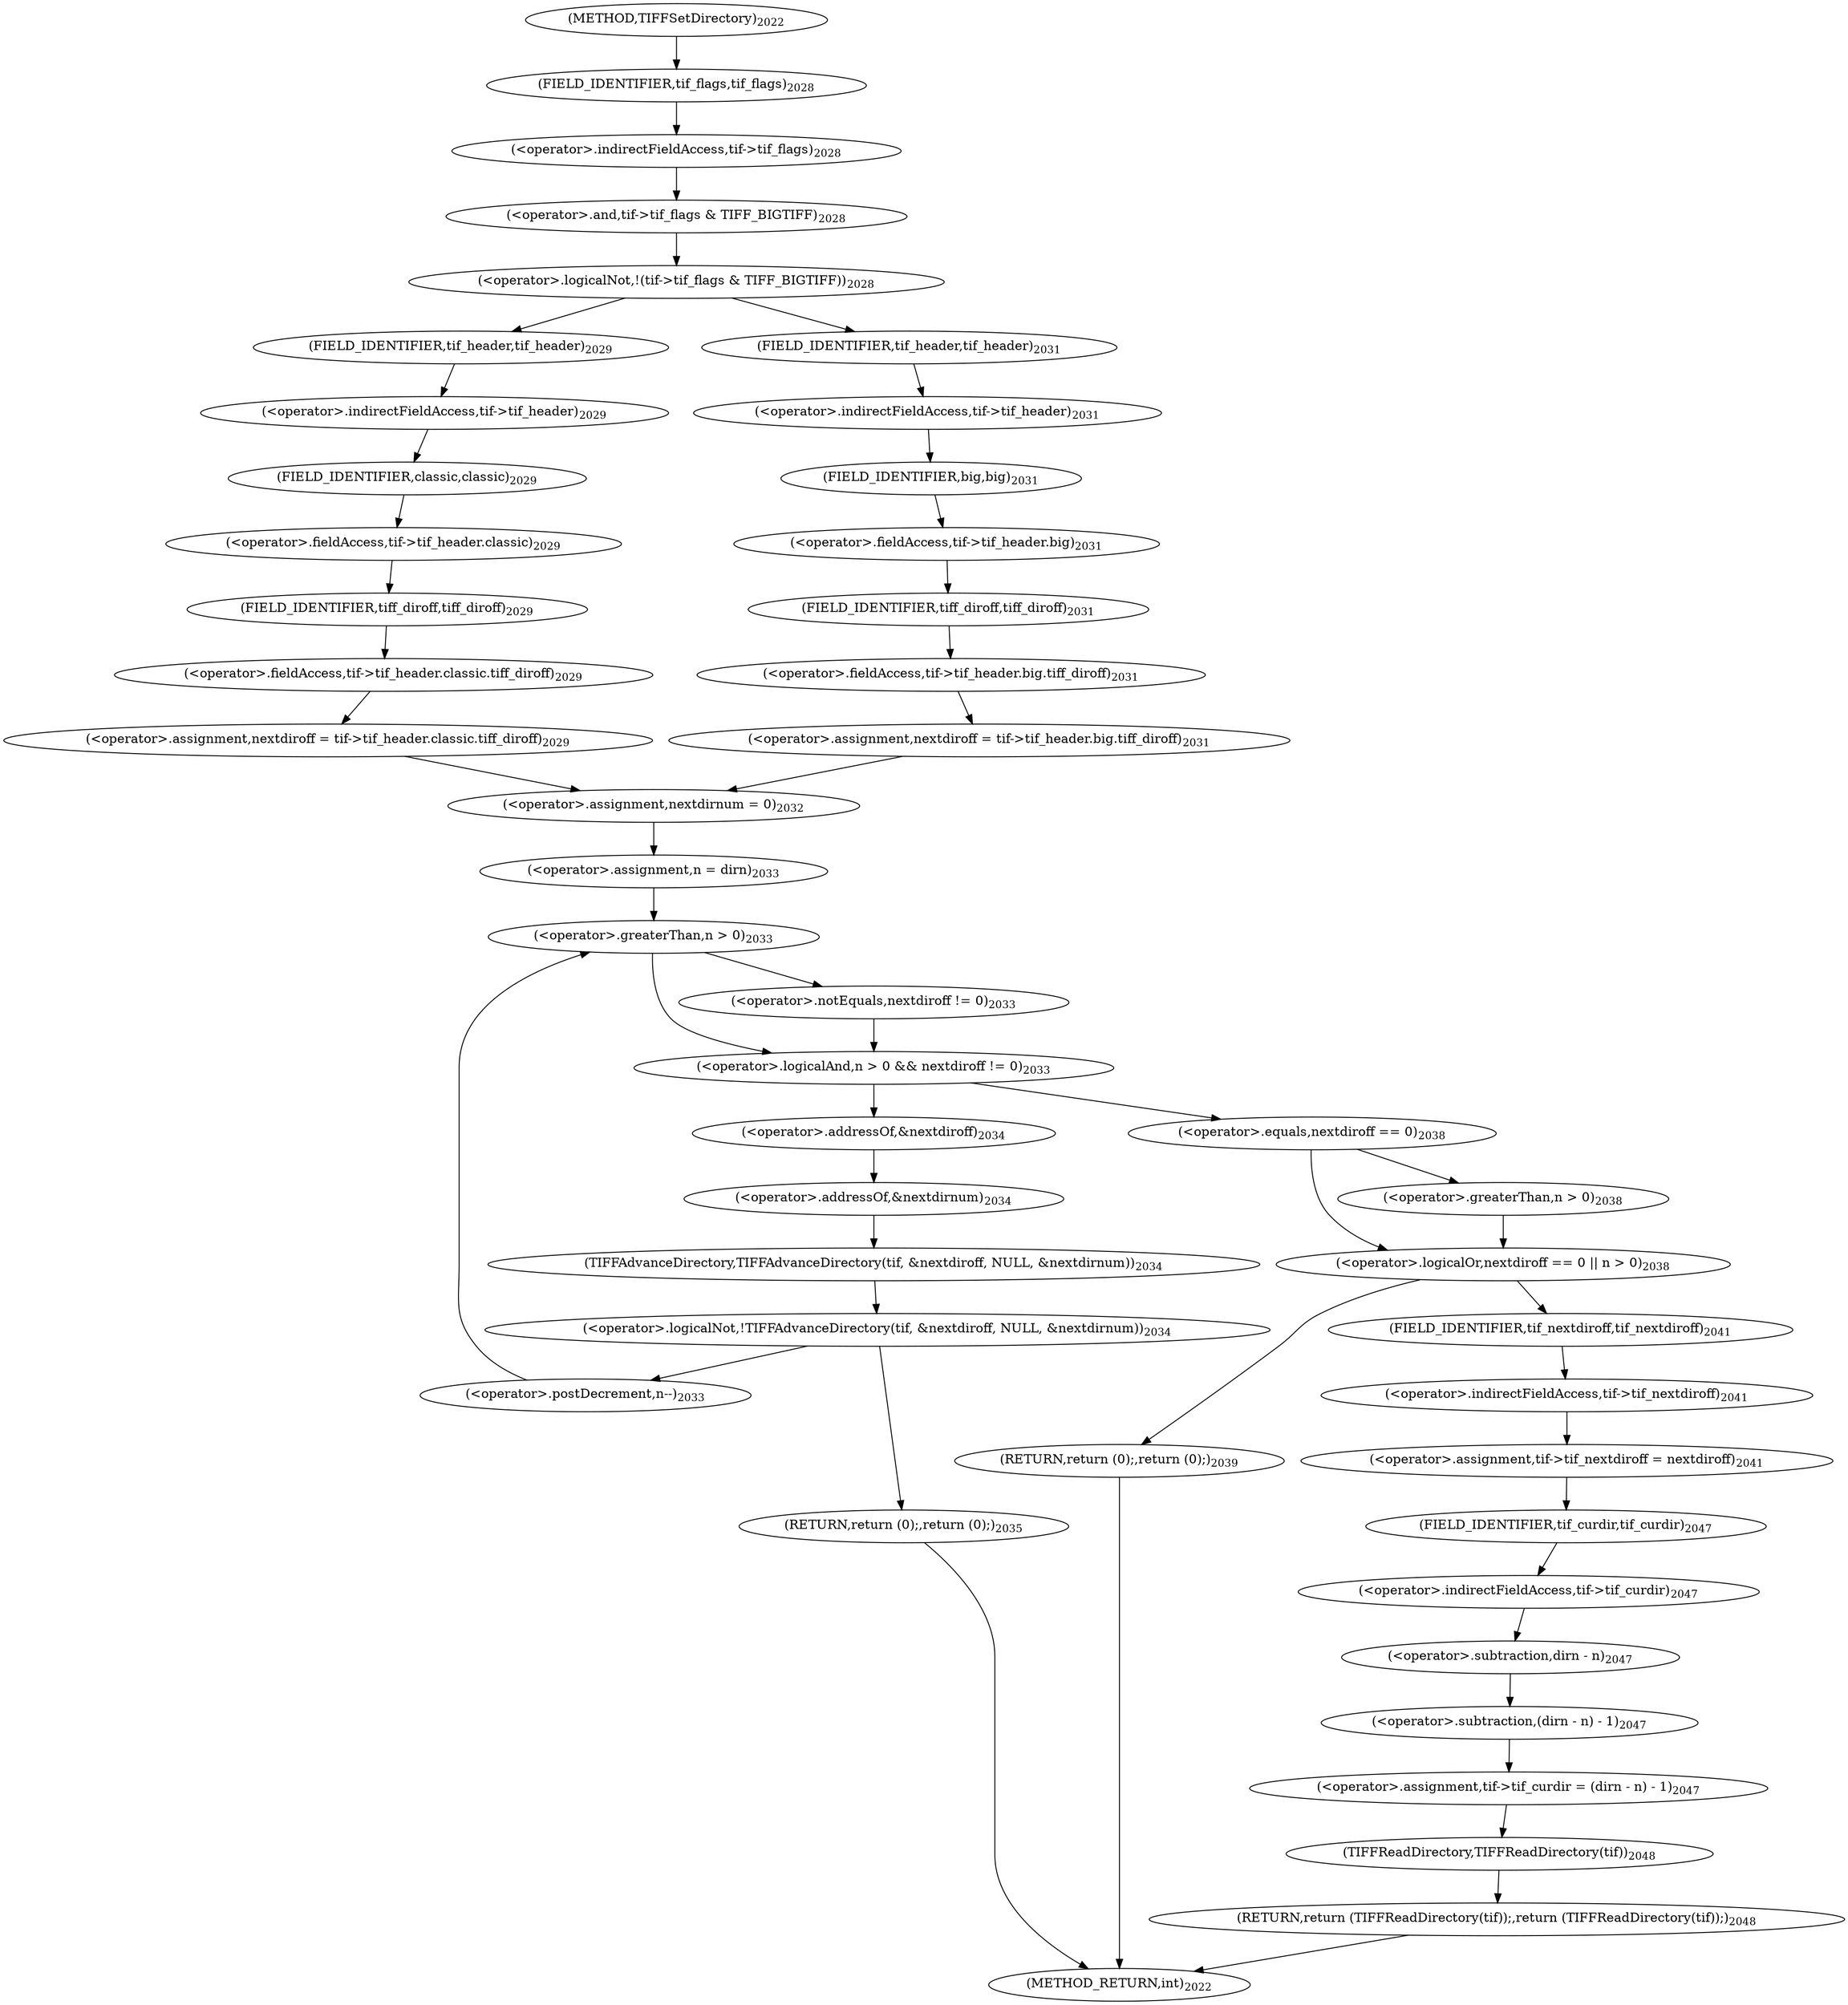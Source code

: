 digraph "TIFFSetDirectory" {  
"44672" [label = <(&lt;operator&gt;.assignment,nextdirnum = 0)<SUB>2032</SUB>> ]
"44712" [label = <(&lt;operator&gt;.assignment,tif-&gt;tif_nextdiroff = nextdiroff)<SUB>2041</SUB>> ]
"44717" [label = <(&lt;operator&gt;.assignment,tif-&gt;tif_curdir = (dirn - n) - 1)<SUB>2047</SUB>> ]
"44726" [label = <(RETURN,return (TIFFReadDirectory(tif));,return (TIFFReadDirectory(tif));)<SUB>2048</SUB>> ]
"44645" [label = <(&lt;operator&gt;.logicalNot,!(tif-&gt;tif_flags &amp; TIFF_BIGTIFF))<SUB>2028</SUB>> ]
"44680" [label = <(&lt;operator&gt;.logicalAnd,n &gt; 0 &amp;&amp; nextdiroff != 0)<SUB>2033</SUB>> ]
"44687" [label = <(&lt;operator&gt;.postDecrement,n--)<SUB>2033</SUB>> ]
"44702" [label = <(&lt;operator&gt;.logicalOr,nextdiroff == 0 || n &gt; 0)<SUB>2038</SUB>> ]
"44713" [label = <(&lt;operator&gt;.indirectFieldAccess,tif-&gt;tif_nextdiroff)<SUB>2041</SUB>> ]
"44718" [label = <(&lt;operator&gt;.indirectFieldAccess,tif-&gt;tif_curdir)<SUB>2047</SUB>> ]
"44721" [label = <(&lt;operator&gt;.subtraction,(dirn - n) - 1)<SUB>2047</SUB>> ]
"44727" [label = <(TIFFReadDirectory,TIFFReadDirectory(tif))<SUB>2048</SUB>> ]
"44646" [label = <(&lt;operator&gt;.and,tif-&gt;tif_flags &amp; TIFF_BIGTIFF)<SUB>2028</SUB>> ]
"44652" [label = <(&lt;operator&gt;.assignment,nextdiroff = tif-&gt;tif_header.classic.tiff_diroff)<SUB>2029</SUB>> ]
"44677" [label = <(&lt;operator&gt;.assignment,n = dirn)<SUB>2033</SUB>> ]
"44681" [label = <(&lt;operator&gt;.greaterThan,n &gt; 0)<SUB>2033</SUB>> ]
"44684" [label = <(&lt;operator&gt;.notEquals,nextdiroff != 0)<SUB>2033</SUB>> ]
"44690" [label = <(&lt;operator&gt;.logicalNot,!TIFFAdvanceDirectory(tif, &amp;nextdiroff, NULL, &amp;nextdirnum))<SUB>2034</SUB>> ]
"44703" [label = <(&lt;operator&gt;.equals,nextdiroff == 0)<SUB>2038</SUB>> ]
"44706" [label = <(&lt;operator&gt;.greaterThan,n &gt; 0)<SUB>2038</SUB>> ]
"44710" [label = <(RETURN,return (0);,return (0);)<SUB>2039</SUB>> ]
"44715" [label = <(FIELD_IDENTIFIER,tif_nextdiroff,tif_nextdiroff)<SUB>2041</SUB>> ]
"44720" [label = <(FIELD_IDENTIFIER,tif_curdir,tif_curdir)<SUB>2047</SUB>> ]
"44722" [label = <(&lt;operator&gt;.subtraction,dirn - n)<SUB>2047</SUB>> ]
"44647" [label = <(&lt;operator&gt;.indirectFieldAccess,tif-&gt;tif_flags)<SUB>2028</SUB>> ]
"44654" [label = <(&lt;operator&gt;.fieldAccess,tif-&gt;tif_header.classic.tiff_diroff)<SUB>2029</SUB>> ]
"44663" [label = <(&lt;operator&gt;.assignment,nextdiroff = tif-&gt;tif_header.big.tiff_diroff)<SUB>2031</SUB>> ]
"44691" [label = <(TIFFAdvanceDirectory,TIFFAdvanceDirectory(tif, &amp;nextdiroff, NULL, &amp;nextdirnum))<SUB>2034</SUB>> ]
"44699" [label = <(RETURN,return (0);,return (0);)<SUB>2035</SUB>> ]
"44649" [label = <(FIELD_IDENTIFIER,tif_flags,tif_flags)<SUB>2028</SUB>> ]
"44655" [label = <(&lt;operator&gt;.fieldAccess,tif-&gt;tif_header.classic)<SUB>2029</SUB>> ]
"44660" [label = <(FIELD_IDENTIFIER,tiff_diroff,tiff_diroff)<SUB>2029</SUB>> ]
"44665" [label = <(&lt;operator&gt;.fieldAccess,tif-&gt;tif_header.big.tiff_diroff)<SUB>2031</SUB>> ]
"44693" [label = <(&lt;operator&gt;.addressOf,&amp;nextdiroff)<SUB>2034</SUB>> ]
"44696" [label = <(&lt;operator&gt;.addressOf,&amp;nextdirnum)<SUB>2034</SUB>> ]
"44656" [label = <(&lt;operator&gt;.indirectFieldAccess,tif-&gt;tif_header)<SUB>2029</SUB>> ]
"44659" [label = <(FIELD_IDENTIFIER,classic,classic)<SUB>2029</SUB>> ]
"44666" [label = <(&lt;operator&gt;.fieldAccess,tif-&gt;tif_header.big)<SUB>2031</SUB>> ]
"44671" [label = <(FIELD_IDENTIFIER,tiff_diroff,tiff_diroff)<SUB>2031</SUB>> ]
"44658" [label = <(FIELD_IDENTIFIER,tif_header,tif_header)<SUB>2029</SUB>> ]
"44667" [label = <(&lt;operator&gt;.indirectFieldAccess,tif-&gt;tif_header)<SUB>2031</SUB>> ]
"44670" [label = <(FIELD_IDENTIFIER,big,big)<SUB>2031</SUB>> ]
"44669" [label = <(FIELD_IDENTIFIER,tif_header,tif_header)<SUB>2031</SUB>> ]
"44637" [label = <(METHOD,TIFFSetDirectory)<SUB>2022</SUB>> ]
"44729" [label = <(METHOD_RETURN,int)<SUB>2022</SUB>> ]
  "44672" -> "44677" 
  "44712" -> "44720" 
  "44717" -> "44727" 
  "44726" -> "44729" 
  "44645" -> "44658" 
  "44645" -> "44669" 
  "44680" -> "44693" 
  "44680" -> "44703" 
  "44687" -> "44681" 
  "44702" -> "44710" 
  "44702" -> "44715" 
  "44713" -> "44712" 
  "44718" -> "44722" 
  "44721" -> "44717" 
  "44727" -> "44726" 
  "44646" -> "44645" 
  "44652" -> "44672" 
  "44677" -> "44681" 
  "44681" -> "44680" 
  "44681" -> "44684" 
  "44684" -> "44680" 
  "44690" -> "44699" 
  "44690" -> "44687" 
  "44703" -> "44702" 
  "44703" -> "44706" 
  "44706" -> "44702" 
  "44710" -> "44729" 
  "44715" -> "44713" 
  "44720" -> "44718" 
  "44722" -> "44721" 
  "44647" -> "44646" 
  "44654" -> "44652" 
  "44663" -> "44672" 
  "44691" -> "44690" 
  "44699" -> "44729" 
  "44649" -> "44647" 
  "44655" -> "44660" 
  "44660" -> "44654" 
  "44665" -> "44663" 
  "44693" -> "44696" 
  "44696" -> "44691" 
  "44656" -> "44659" 
  "44659" -> "44655" 
  "44666" -> "44671" 
  "44671" -> "44665" 
  "44658" -> "44656" 
  "44667" -> "44670" 
  "44670" -> "44666" 
  "44669" -> "44667" 
  "44637" -> "44649" 
}
